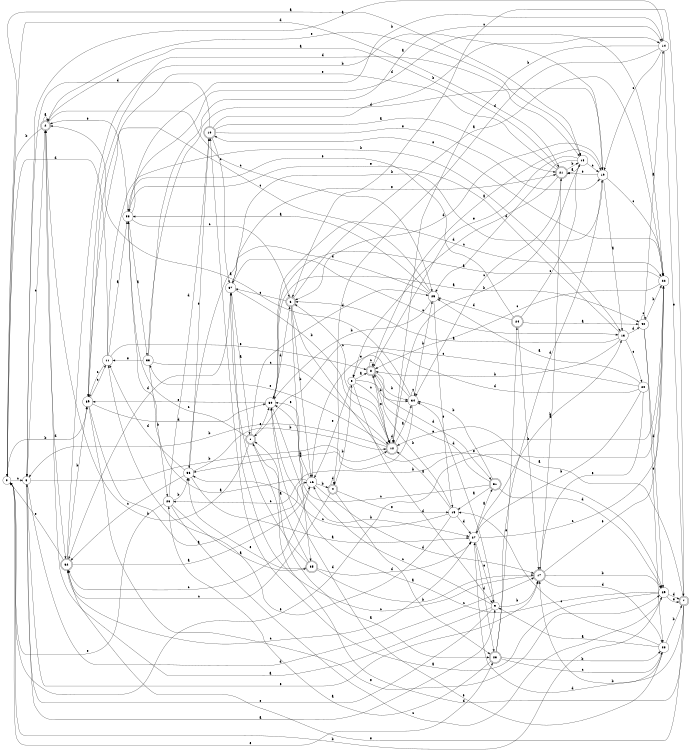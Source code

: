 digraph n33_4 {
__start0 [label="" shape="none"];

rankdir=LR;
size="8,5";

s0 [style="filled", color="black", fillcolor="white" shape="circle", label="0"];
s1 [style="rounded,filled", color="black", fillcolor="white" shape="doublecircle", label="1"];
s2 [style="rounded,filled", color="black", fillcolor="white" shape="doublecircle", label="2"];
s3 [style="filled", color="black", fillcolor="white" shape="circle", label="3"];
s4 [style="rounded,filled", color="black", fillcolor="white" shape="doublecircle", label="4"];
s5 [style="filled", color="black", fillcolor="white" shape="circle", label="5"];
s6 [style="rounded,filled", color="black", fillcolor="white" shape="doublecircle", label="6"];
s7 [style="rounded,filled", color="black", fillcolor="white" shape="doublecircle", label="7"];
s8 [style="rounded,filled", color="black", fillcolor="white" shape="doublecircle", label="8"];
s9 [style="filled", color="black", fillcolor="white" shape="circle", label="9"];
s10 [style="rounded,filled", color="black", fillcolor="white" shape="doublecircle", label="10"];
s11 [style="filled", color="black", fillcolor="white" shape="circle", label="11"];
s12 [style="rounded,filled", color="black", fillcolor="white" shape="doublecircle", label="12"];
s13 [style="filled", color="black", fillcolor="white" shape="circle", label="13"];
s14 [style="filled", color="black", fillcolor="white" shape="circle", label="14"];
s15 [style="filled", color="black", fillcolor="white" shape="circle", label="15"];
s16 [style="filled", color="black", fillcolor="white" shape="circle", label="16"];
s17 [style="rounded,filled", color="black", fillcolor="white" shape="doublecircle", label="17"];
s18 [style="filled", color="black", fillcolor="white" shape="circle", label="18"];
s19 [style="filled", color="black", fillcolor="white" shape="circle", label="19"];
s20 [style="filled", color="black", fillcolor="white" shape="circle", label="20"];
s21 [style="rounded,filled", color="black", fillcolor="white" shape="doublecircle", label="21"];
s22 [style="filled", color="black", fillcolor="white" shape="circle", label="22"];
s23 [style="rounded,filled", color="black", fillcolor="white" shape="doublecircle", label="23"];
s24 [style="rounded,filled", color="black", fillcolor="white" shape="doublecircle", label="24"];
s25 [style="filled", color="black", fillcolor="white" shape="circle", label="25"];
s26 [style="filled", color="black", fillcolor="white" shape="circle", label="26"];
s27 [style="filled", color="black", fillcolor="white" shape="circle", label="27"];
s28 [style="filled", color="black", fillcolor="white" shape="circle", label="28"];
s29 [style="filled", color="black", fillcolor="white" shape="circle", label="29"];
s30 [style="filled", color="black", fillcolor="white" shape="circle", label="30"];
s31 [style="rounded,filled", color="black", fillcolor="white" shape="doublecircle", label="31"];
s32 [style="rounded,filled", color="black", fillcolor="white" shape="doublecircle", label="32"];
s33 [style="filled", color="black", fillcolor="white" shape="circle", label="33"];
s34 [style="filled", color="black", fillcolor="white" shape="circle", label="34"];
s35 [style="rounded,filled", color="black", fillcolor="white" shape="doublecircle", label="35"];
s36 [style="filled", color="black", fillcolor="white" shape="circle", label="36"];
s37 [style="filled", color="black", fillcolor="white" shape="circle", label="37"];
s38 [style="filled", color="black", fillcolor="white" shape="circle", label="38"];
s39 [style="filled", color="black", fillcolor="white" shape="circle", label="39"];
s40 [style="filled", color="black", fillcolor="white" shape="circle", label="40"];
s0 -> s18 [label="a"];
s0 -> s39 [label="b"];
s0 -> s3 [label="c"];
s0 -> s21 [label="d"];
s0 -> s23 [label="e"];
s1 -> s23 [label="a"];
s1 -> s2 [label="b"];
s1 -> s38 [label="c"];
s1 -> s25 [label="d"];
s1 -> s30 [label="e"];
s2 -> s2 [label="a"];
s2 -> s0 [label="b"];
s2 -> s25 [label="c"];
s2 -> s32 [label="d"];
s2 -> s18 [label="e"];
s3 -> s9 [label="a"];
s3 -> s12 [label="b"];
s3 -> s2 [label="c"];
s3 -> s17 [label="d"];
s3 -> s17 [label="e"];
s4 -> s23 [label="a"];
s4 -> s5 [label="b"];
s4 -> s32 [label="c"];
s4 -> s4 [label="d"];
s4 -> s15 [label="e"];
s5 -> s8 [label="a"];
s5 -> s34 [label="b"];
s5 -> s12 [label="c"];
s5 -> s9 [label="d"];
s5 -> s16 [label="e"];
s6 -> s22 [label="a"];
s6 -> s16 [label="b"];
s6 -> s37 [label="c"];
s6 -> s35 [label="d"];
s6 -> s29 [label="e"];
s7 -> s12 [label="a"];
s7 -> s17 [label="b"];
s7 -> s6 [label="c"];
s7 -> s1 [label="d"];
s7 -> s32 [label="e"];
s8 -> s19 [label="a"];
s8 -> s34 [label="b"];
s8 -> s8 [label="c"];
s8 -> s31 [label="d"];
s8 -> s12 [label="e"];
s9 -> s2 [label="a"];
s9 -> s17 [label="b"];
s9 -> s16 [label="c"];
s9 -> s34 [label="d"];
s9 -> s3 [label="e"];
s10 -> s21 [label="a"];
s10 -> s14 [label="b"];
s10 -> s37 [label="c"];
s10 -> s3 [label="d"];
s10 -> s19 [label="e"];
s11 -> s38 [label="a"];
s11 -> s13 [label="b"];
s11 -> s39 [label="c"];
s11 -> s0 [label="d"];
s11 -> s8 [label="e"];
s12 -> s34 [label="a"];
s12 -> s3 [label="b"];
s12 -> s6 [label="c"];
s12 -> s12 [label="d"];
s12 -> s33 [label="e"];
s13 -> s6 [label="a"];
s13 -> s8 [label="b"];
s13 -> s20 [label="c"];
s13 -> s40 [label="d"];
s13 -> s38 [label="e"];
s14 -> s3 [label="a"];
s14 -> s12 [label="b"];
s14 -> s19 [label="c"];
s14 -> s4 [label="d"];
s14 -> s7 [label="e"];
s15 -> s12 [label="a"];
s15 -> s8 [label="b"];
s15 -> s36 [label="c"];
s15 -> s27 [label="d"];
s15 -> s11 [label="e"];
s16 -> s38 [label="a"];
s16 -> s4 [label="b"];
s16 -> s32 [label="c"];
s16 -> s17 [label="d"];
s16 -> s30 [label="e"];
s17 -> s21 [label="a"];
s17 -> s29 [label="b"];
s17 -> s37 [label="c"];
s17 -> s28 [label="d"];
s17 -> s22 [label="e"];
s18 -> s21 [label="a"];
s18 -> s12 [label="b"];
s18 -> s19 [label="c"];
s18 -> s25 [label="d"];
s18 -> s8 [label="e"];
s19 -> s13 [label="a"];
s19 -> s36 [label="b"];
s19 -> s22 [label="c"];
s19 -> s6 [label="d"];
s19 -> s21 [label="e"];
s20 -> s25 [label="a"];
s20 -> s27 [label="b"];
s20 -> s1 [label="c"];
s20 -> s5 [label="d"];
s20 -> s17 [label="e"];
s21 -> s2 [label="a"];
s21 -> s18 [label="b"];
s21 -> s34 [label="c"];
s21 -> s5 [label="d"];
s21 -> s39 [label="e"];
s22 -> s30 [label="a"];
s22 -> s26 [label="b"];
s22 -> s8 [label="c"];
s22 -> s0 [label="d"];
s22 -> s10 [label="e"];
s23 -> s26 [label="a"];
s23 -> s28 [label="b"];
s23 -> s28 [label="c"];
s23 -> s19 [label="d"];
s23 -> s24 [label="e"];
s24 -> s40 [label="a"];
s24 -> s17 [label="b"];
s24 -> s18 [label="c"];
s24 -> s25 [label="d"];
s24 -> s38 [label="e"];
s25 -> s38 [label="a"];
s25 -> s30 [label="b"];
s25 -> s39 [label="c"];
s25 -> s37 [label="d"];
s25 -> s15 [label="e"];
s26 -> s35 [label="a"];
s26 -> s36 [label="b"];
s26 -> s29 [label="c"];
s26 -> s10 [label="d"];
s26 -> s0 [label="e"];
s27 -> s31 [label="a"];
s27 -> s13 [label="b"];
s27 -> s22 [label="c"];
s27 -> s23 [label="d"];
s27 -> s9 [label="e"];
s28 -> s9 [label="a"];
s28 -> s7 [label="b"];
s28 -> s15 [label="c"];
s28 -> s27 [label="d"];
s28 -> s30 [label="e"];
s29 -> s10 [label="a"];
s29 -> s0 [label="b"];
s29 -> s30 [label="c"];
s29 -> s7 [label="d"];
s29 -> s7 [label="e"];
s30 -> s40 [label="a"];
s30 -> s27 [label="b"];
s30 -> s22 [label="c"];
s30 -> s6 [label="d"];
s30 -> s39 [label="e"];
s31 -> s15 [label="a"];
s31 -> s34 [label="b"];
s31 -> s30 [label="c"];
s31 -> s29 [label="d"];
s31 -> s8 [label="e"];
s32 -> s16 [label="a"];
s32 -> s39 [label="b"];
s32 -> s27 [label="c"];
s32 -> s18 [label="d"];
s32 -> s0 [label="e"];
s33 -> s14 [label="a"];
s33 -> s26 [label="b"];
s33 -> s12 [label="c"];
s33 -> s19 [label="d"];
s33 -> s11 [label="e"];
s34 -> s2 [label="a"];
s34 -> s25 [label="b"];
s34 -> s34 [label="c"];
s34 -> s36 [label="d"];
s34 -> s16 [label="e"];
s35 -> s1 [label="a"];
s35 -> s17 [label="b"];
s35 -> s37 [label="c"];
s35 -> s27 [label="d"];
s35 -> s36 [label="e"];
s36 -> s27 [label="a"];
s36 -> s12 [label="b"];
s36 -> s32 [label="c"];
s36 -> s11 [label="d"];
s36 -> s10 [label="e"];
s37 -> s1 [label="a"];
s37 -> s12 [label="b"];
s37 -> s13 [label="c"];
s37 -> s32 [label="d"];
s37 -> s21 [label="e"];
s38 -> s33 [label="a"];
s38 -> s14 [label="b"];
s38 -> s6 [label="c"];
s38 -> s22 [label="d"];
s38 -> s2 [label="e"];
s39 -> s16 [label="a"];
s39 -> s19 [label="b"];
s39 -> s11 [label="c"];
s39 -> s30 [label="d"];
s39 -> s29 [label="e"];
s40 -> s14 [label="a"];
s40 -> s22 [label="b"];
s40 -> s40 [label="c"];
s40 -> s29 [label="d"];
s40 -> s28 [label="e"];

}